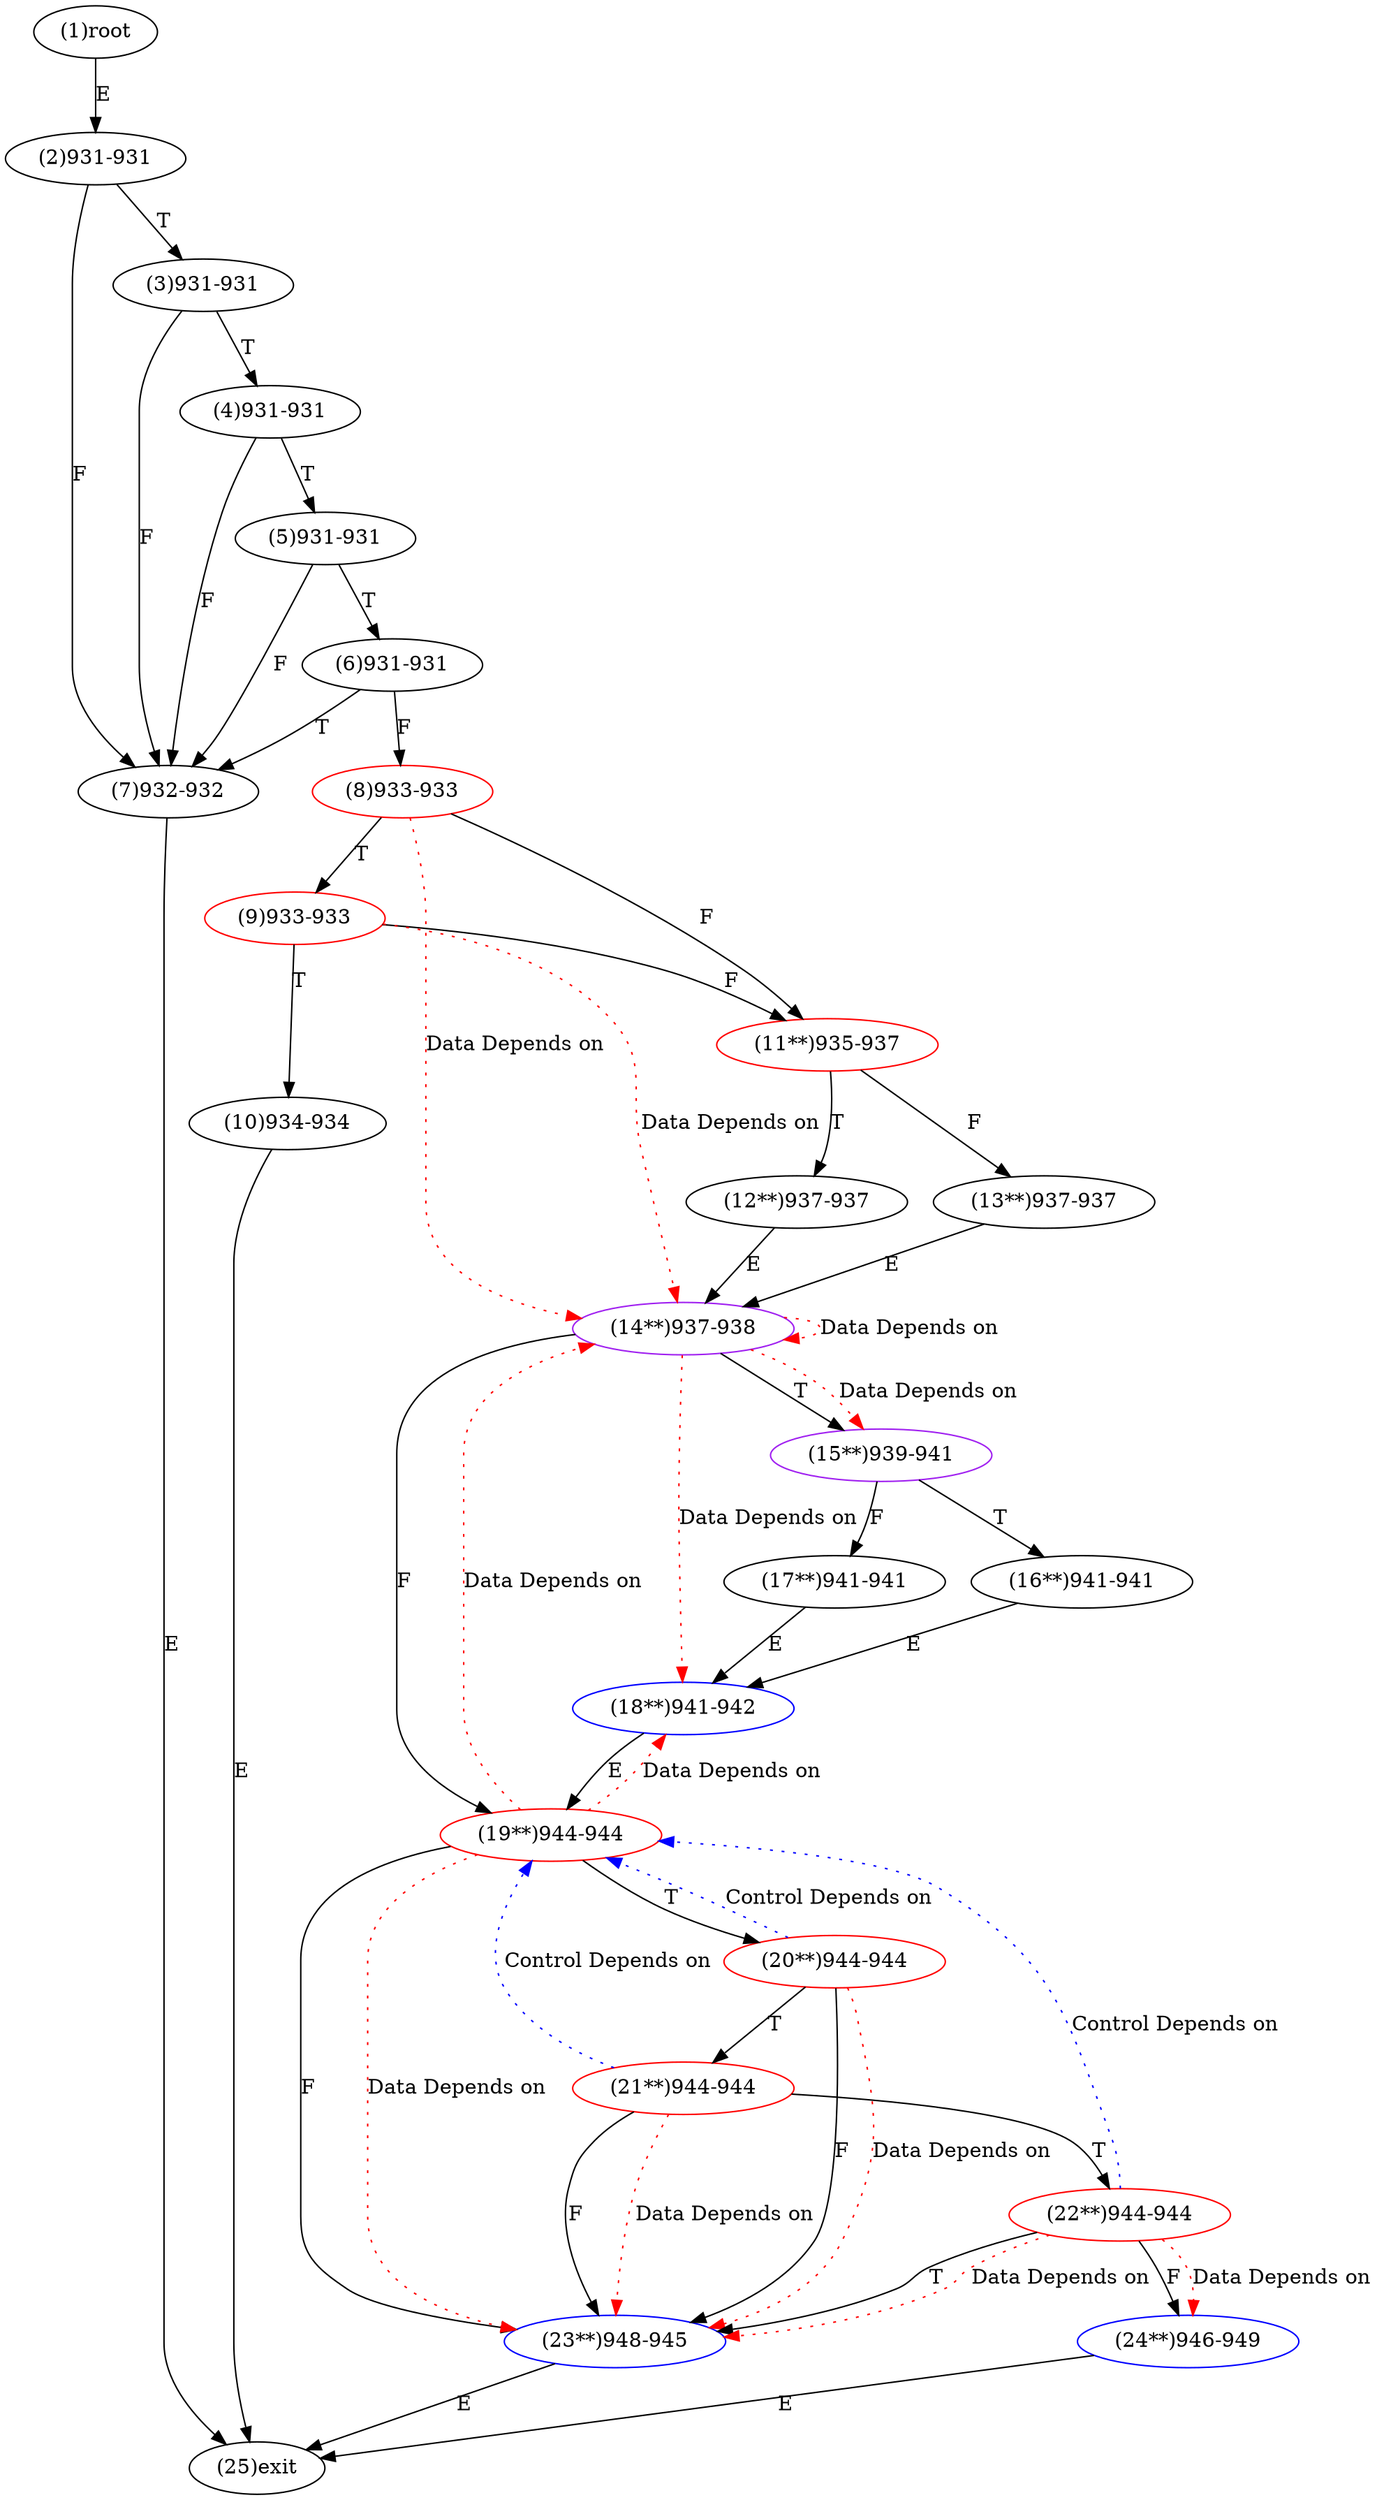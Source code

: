 digraph "" { 
1[ label="(1)root"];
2[ label="(2)931-931"];
3[ label="(3)931-931"];
4[ label="(4)931-931"];
5[ label="(5)931-931"];
6[ label="(6)931-931"];
7[ label="(7)932-932"];
8[ label="(8)933-933",color=red];
9[ label="(9)933-933",color=red];
10[ label="(10)934-934"];
11[ label="(11**)935-937",color=red];
12[ label="(12**)937-937"];
13[ label="(13**)937-937"];
14[ label="(14**)937-938",color=purple];
15[ label="(15**)939-941",color=purple];
17[ label="(17**)941-941"];
16[ label="(16**)941-941"];
19[ label="(19**)944-944",color=red];
18[ label="(18**)941-942",color=blue];
21[ label="(21**)944-944",color=red];
20[ label="(20**)944-944",color=red];
23[ label="(23**)948-945",color=blue];
22[ label="(22**)944-944",color=red];
25[ label="(25)exit"];
24[ label="(24**)946-949",color=blue];
1->2[ label="E"];
2->7[ label="F"];
2->3[ label="T"];
3->7[ label="F"];
3->4[ label="T"];
4->7[ label="F"];
4->5[ label="T"];
5->7[ label="F"];
5->6[ label="T"];
6->8[ label="F"];
6->7[ label="T"];
7->25[ label="E"];
8->11[ label="F"];
8->9[ label="T"];
9->11[ label="F"];
9->10[ label="T"];
10->25[ label="E"];
11->13[ label="F"];
11->12[ label="T"];
12->14[ label="E"];
13->14[ label="E"];
14->19[ label="F"];
14->15[ label="T"];
15->17[ label="F"];
15->16[ label="T"];
16->18[ label="E"];
17->18[ label="E"];
18->19[ label="E"];
19->23[ label="F"];
19->20[ label="T"];
20->23[ label="F"];
20->21[ label="T"];
21->23[ label="F"];
21->22[ label="T"];
22->24[ label="F"];
22->23[ label="T"];
23->25[ label="E"];
24->25[ label="E"];
8->14[ color="red" label="Data Depends on" style = dotted ];
9->14[ color="red" label="Data Depends on" style = dotted ];
14->14[ color="red" label="Data Depends on" style = dotted ];
14->15[ color="red" label="Data Depends on" style = dotted ];
14->18[ color="red" label="Data Depends on" style = dotted ];
19->18[ color="red" label="Data Depends on" style = dotted ];
19->23[ color="red" label="Data Depends on" style = dotted ];
19->14[ color="red" label="Data Depends on" style = dotted ];
21->23[ color="red" label="Data Depends on" style = dotted ];
21->19[ color="blue" label="Control Depends on" style = dotted ];
20->23[ color="red" label="Data Depends on" style = dotted ];
20->19[ color="blue" label="Control Depends on" style = dotted ];
22->23[ color="red" label="Data Depends on" style = dotted ];
22->19[ color="blue" label="Control Depends on" style = dotted ];
22->24[ color="red" label="Data Depends on" style = dotted ];
}